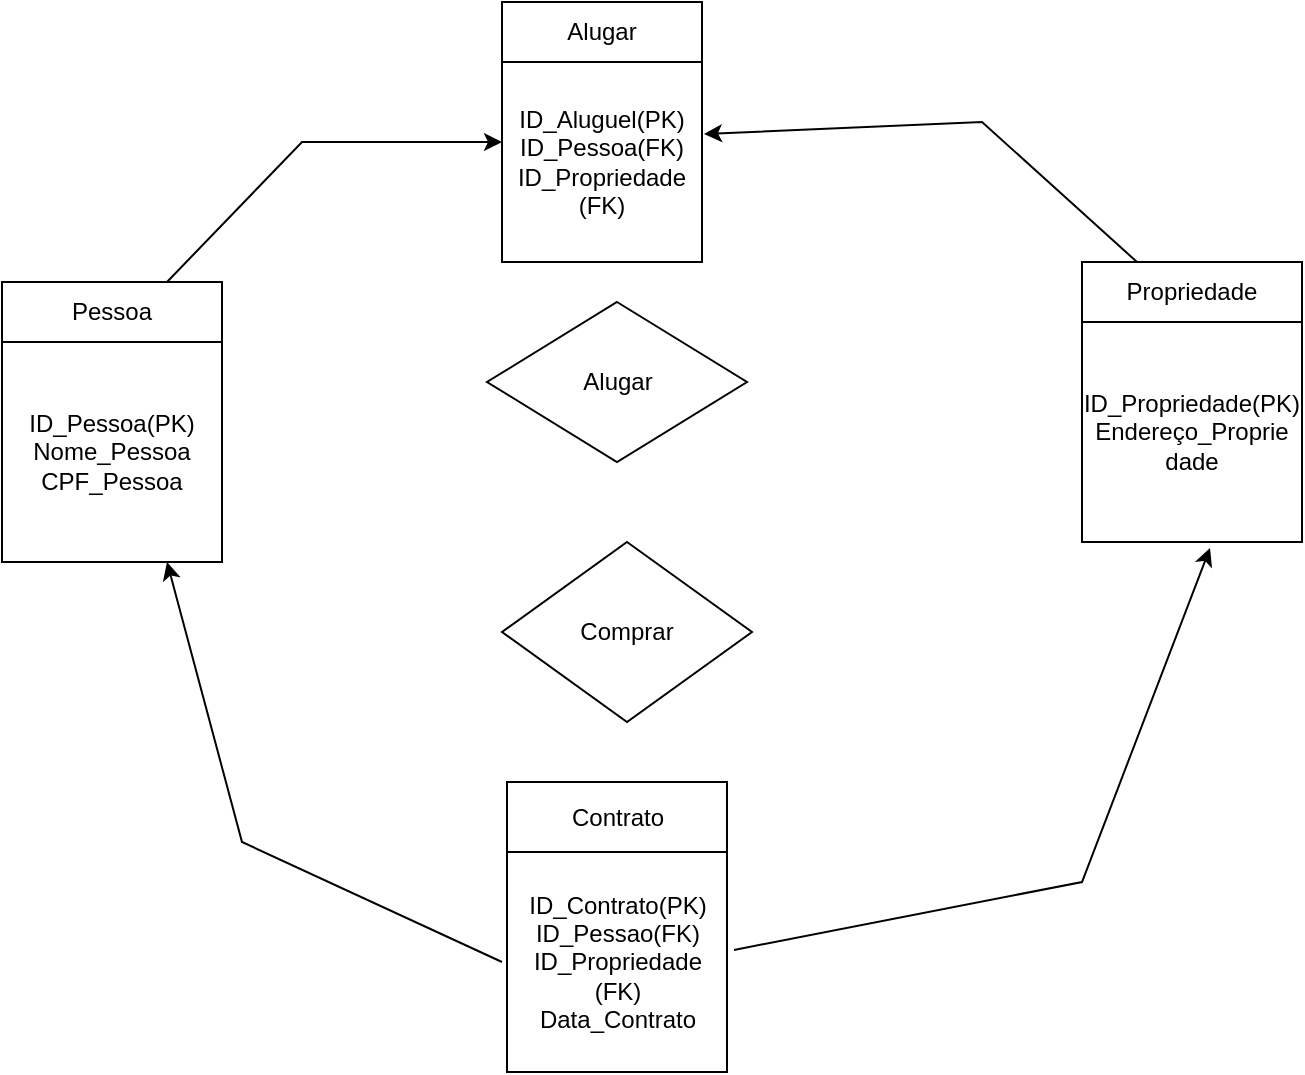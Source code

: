 <mxfile version="20.8.20" type="github">
  <diagram name="Página-1" id="imeP4w_c66DNUwzUJW6N">
    <mxGraphModel dx="1194" dy="584" grid="1" gridSize="10" guides="1" tooltips="1" connect="1" arrows="1" fold="1" page="1" pageScale="1" pageWidth="827" pageHeight="1169" math="0" shadow="0">
      <root>
        <mxCell id="0" />
        <mxCell id="1" parent="0" />
        <mxCell id="8EXz8RUZio_yi-uxEoa5-8" value="Alugar" style="rhombus;whiteSpace=wrap;html=1;" vertex="1" parent="1">
          <mxGeometry x="332.5" y="260" width="130" height="80" as="geometry" />
        </mxCell>
        <mxCell id="8EXz8RUZio_yi-uxEoa5-9" value="Comprar" style="rhombus;whiteSpace=wrap;html=1;" vertex="1" parent="1">
          <mxGeometry x="340" y="380" width="125" height="90" as="geometry" />
        </mxCell>
        <mxCell id="8EXz8RUZio_yi-uxEoa5-10" value="Pessoa" style="rounded=0;whiteSpace=wrap;html=1;" vertex="1" parent="1">
          <mxGeometry x="90" y="250" width="110" height="30" as="geometry" />
        </mxCell>
        <mxCell id="8EXz8RUZio_yi-uxEoa5-11" value="ID_Pessoa(PK)&lt;br&gt;Nome_Pessoa&lt;br&gt;CPF_Pessoa" style="whiteSpace=wrap;html=1;aspect=fixed;" vertex="1" parent="1">
          <mxGeometry x="90" y="280" width="110" height="110" as="geometry" />
        </mxCell>
        <mxCell id="8EXz8RUZio_yi-uxEoa5-12" value="Propriedade" style="rounded=0;whiteSpace=wrap;html=1;" vertex="1" parent="1">
          <mxGeometry x="630" y="240" width="110" height="30" as="geometry" />
        </mxCell>
        <mxCell id="8EXz8RUZio_yi-uxEoa5-13" value="ID_Propriedade(PK)&lt;br&gt;Endereço_Proprie&lt;br&gt;dade&lt;br&gt;" style="whiteSpace=wrap;html=1;aspect=fixed;" vertex="1" parent="1">
          <mxGeometry x="630" y="270" width="110" height="110" as="geometry" />
        </mxCell>
        <mxCell id="8EXz8RUZio_yi-uxEoa5-14" value="Alugar" style="rounded=0;whiteSpace=wrap;html=1;" vertex="1" parent="1">
          <mxGeometry x="340" y="110" width="100" height="30" as="geometry" />
        </mxCell>
        <mxCell id="8EXz8RUZio_yi-uxEoa5-15" value="ID_Aluguel(PK)&lt;br&gt;ID_Pessoa(FK)&lt;br&gt;ID_Propriedade&lt;br&gt;(FK)" style="whiteSpace=wrap;html=1;aspect=fixed;" vertex="1" parent="1">
          <mxGeometry x="340" y="140" width="100" height="100" as="geometry" />
        </mxCell>
        <mxCell id="8EXz8RUZio_yi-uxEoa5-16" value="Contrato" style="rounded=0;whiteSpace=wrap;html=1;" vertex="1" parent="1">
          <mxGeometry x="342.5" y="500" width="110" height="35" as="geometry" />
        </mxCell>
        <mxCell id="8EXz8RUZio_yi-uxEoa5-17" value="ID_Contrato(PK)&lt;br&gt;ID_Pessao(FK)&lt;br&gt;ID_Propriedade&lt;br&gt;(FK)&lt;br&gt;Data_Contrato" style="whiteSpace=wrap;html=1;aspect=fixed;" vertex="1" parent="1">
          <mxGeometry x="342.5" y="535" width="110" height="110" as="geometry" />
        </mxCell>
        <mxCell id="8EXz8RUZio_yi-uxEoa5-18" value="" style="endArrow=classic;html=1;rounded=0;exitX=0.75;exitY=0;exitDx=0;exitDy=0;entryX=0;entryY=0.4;entryDx=0;entryDy=0;entryPerimeter=0;" edge="1" parent="1" source="8EXz8RUZio_yi-uxEoa5-10" target="8EXz8RUZio_yi-uxEoa5-15">
          <mxGeometry width="50" height="50" relative="1" as="geometry">
            <mxPoint x="190" y="220" as="sourcePoint" />
            <mxPoint x="300" y="180" as="targetPoint" />
            <Array as="points">
              <mxPoint x="240" y="180" />
            </Array>
          </mxGeometry>
        </mxCell>
        <mxCell id="8EXz8RUZio_yi-uxEoa5-19" value="" style="endArrow=classic;html=1;rounded=0;entryX=0.75;entryY=1;entryDx=0;entryDy=0;" edge="1" parent="1" target="8EXz8RUZio_yi-uxEoa5-11">
          <mxGeometry width="50" height="50" relative="1" as="geometry">
            <mxPoint x="340" y="590" as="sourcePoint" />
            <mxPoint x="250" y="540" as="targetPoint" />
            <Array as="points">
              <mxPoint x="210" y="530" />
            </Array>
          </mxGeometry>
        </mxCell>
        <mxCell id="8EXz8RUZio_yi-uxEoa5-20" value="" style="endArrow=classic;html=1;rounded=0;exitX=0.25;exitY=0;exitDx=0;exitDy=0;entryX=1.01;entryY=0.36;entryDx=0;entryDy=0;entryPerimeter=0;" edge="1" parent="1" source="8EXz8RUZio_yi-uxEoa5-12" target="8EXz8RUZio_yi-uxEoa5-15">
          <mxGeometry width="50" height="50" relative="1" as="geometry">
            <mxPoint x="490" y="220" as="sourcePoint" />
            <mxPoint x="540" y="165" as="targetPoint" />
            <Array as="points">
              <mxPoint x="580" y="170" />
            </Array>
          </mxGeometry>
        </mxCell>
        <mxCell id="8EXz8RUZio_yi-uxEoa5-23" value="" style="endArrow=classic;html=1;rounded=0;exitX=1.032;exitY=0.445;exitDx=0;exitDy=0;exitPerimeter=0;entryX=0.582;entryY=1.027;entryDx=0;entryDy=0;entryPerimeter=0;" edge="1" parent="1" source="8EXz8RUZio_yi-uxEoa5-17" target="8EXz8RUZio_yi-uxEoa5-13">
          <mxGeometry width="50" height="50" relative="1" as="geometry">
            <mxPoint x="560" y="580" as="sourcePoint" />
            <mxPoint x="610" y="530" as="targetPoint" />
            <Array as="points">
              <mxPoint x="630" y="550" />
            </Array>
          </mxGeometry>
        </mxCell>
      </root>
    </mxGraphModel>
  </diagram>
</mxfile>
